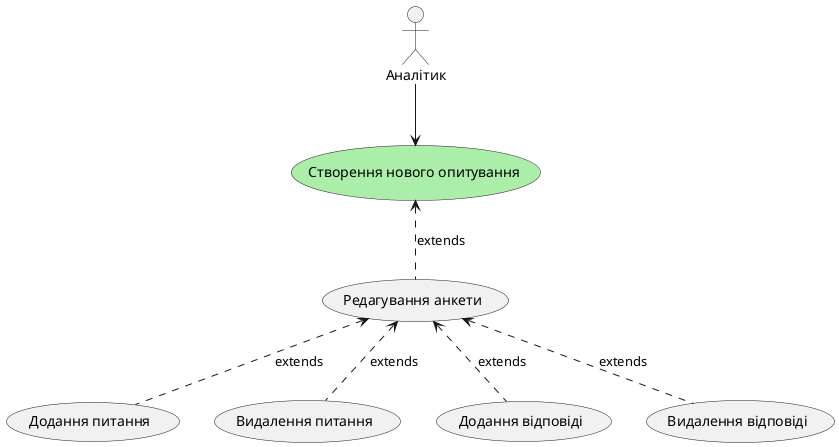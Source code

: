 @startuml

    actor "Аналітик" as Analyst


    usecase "Створення нового опитування" as SE_12 #aaeeaa
    usecase "Редагування анкети" as SE_12.1
    usecase "Додання питання" as SE_12.1.1
    usecase "Видалення питання" as SE_12.1.2
    usecase "Додання відповіді" as SE_12.1.3
    usecase "Видалення відповіді" as SE_12.1.4
    

    Analyst --> SE_12
    SE_12.1 .u.> SE_12: extends
    SE_12.1.1 .u.> SE_12.1: extends
    SE_12.1.2 .u.> SE_12.1: extends
    SE_12.1.3 .u.> SE_12.1: extends
    SE_12.1.4 .u.> SE_12.1: extends

@enduml
